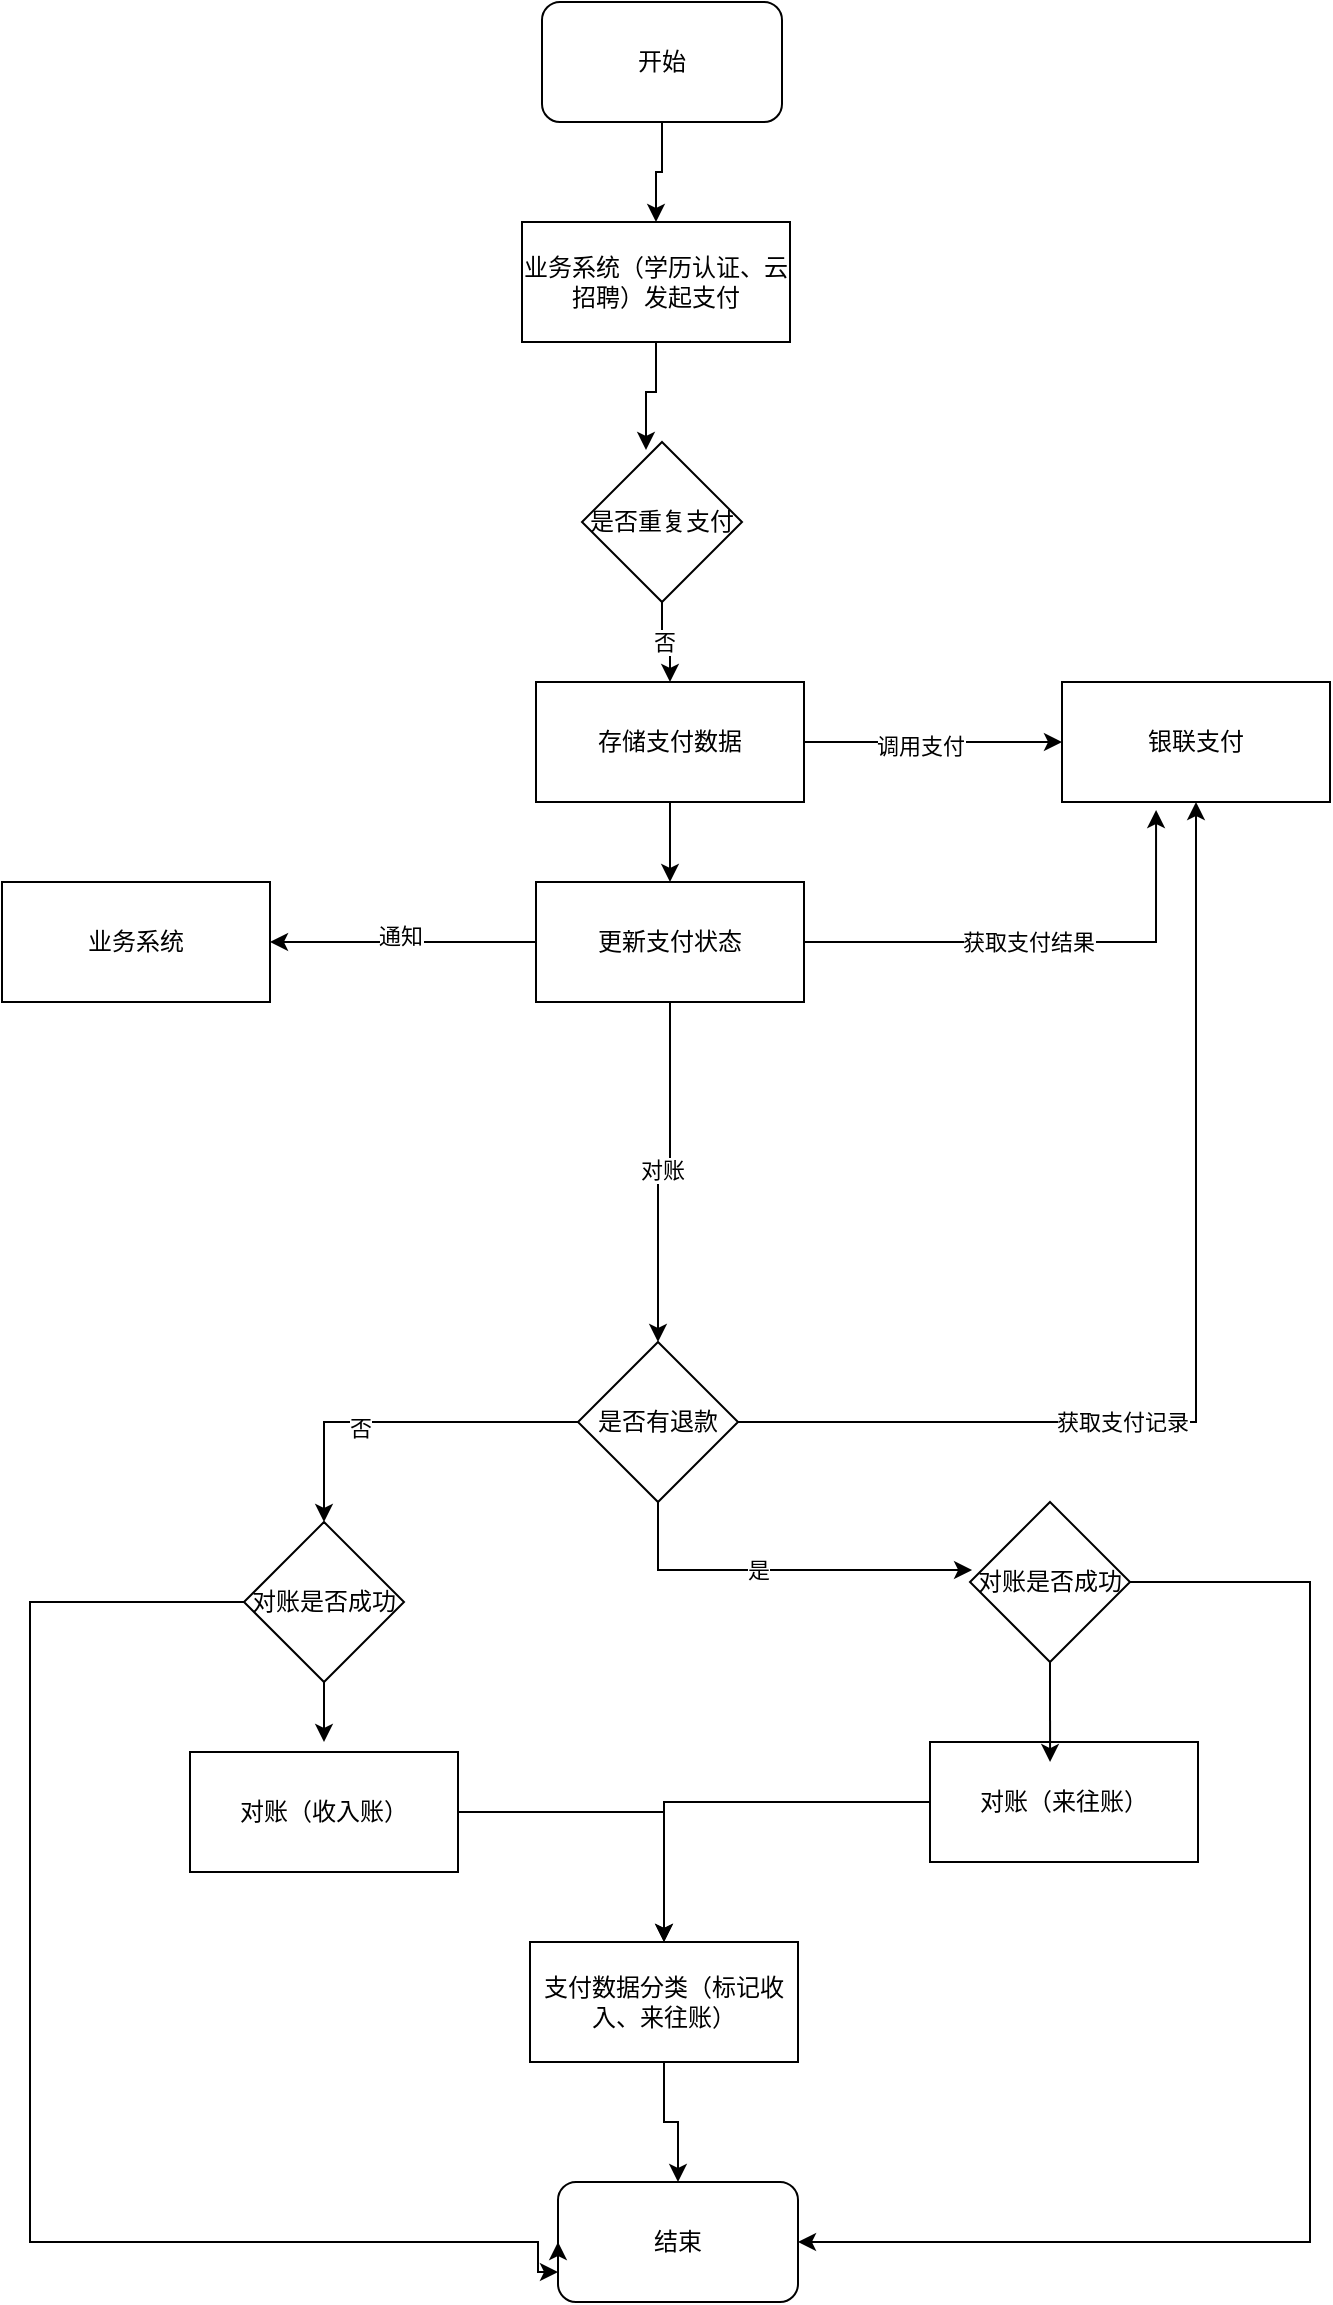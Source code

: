 <mxfile version="24.2.1" type="github">
  <diagram name="第 1 页" id="EwZU2G2gE6JCwP5dEdJQ">
    <mxGraphModel dx="1434" dy="746" grid="1" gridSize="10" guides="1" tooltips="1" connect="1" arrows="1" fold="1" page="1" pageScale="1" pageWidth="827" pageHeight="1169" math="0" shadow="0">
      <root>
        <mxCell id="0" />
        <mxCell id="1" parent="0" />
        <mxCell id="wVVDFKDkn5gD_K5r9pn0-21" style="edgeStyle=orthogonalEdgeStyle;rounded=0;orthogonalLoop=1;jettySize=auto;html=1;entryX=0.5;entryY=0;entryDx=0;entryDy=0;" edge="1" parent="1" source="wVVDFKDkn5gD_K5r9pn0-2" target="wVVDFKDkn5gD_K5r9pn0-3">
          <mxGeometry relative="1" as="geometry" />
        </mxCell>
        <mxCell id="wVVDFKDkn5gD_K5r9pn0-2" value="开始" style="rounded=1;whiteSpace=wrap;html=1;" vertex="1" parent="1">
          <mxGeometry x="350" y="30" width="120" height="60" as="geometry" />
        </mxCell>
        <mxCell id="wVVDFKDkn5gD_K5r9pn0-3" value="业务系统（学历认证、云招聘）发起支付" style="rounded=0;whiteSpace=wrap;html=1;" vertex="1" parent="1">
          <mxGeometry x="340" y="140" width="134" height="60" as="geometry" />
        </mxCell>
        <mxCell id="wVVDFKDkn5gD_K5r9pn0-9" style="edgeStyle=orthogonalEdgeStyle;rounded=0;orthogonalLoop=1;jettySize=auto;html=1;" edge="1" parent="1" source="wVVDFKDkn5gD_K5r9pn0-4" target="wVVDFKDkn5gD_K5r9pn0-5">
          <mxGeometry relative="1" as="geometry" />
        </mxCell>
        <mxCell id="wVVDFKDkn5gD_K5r9pn0-12" value="调用支付" style="edgeLabel;html=1;align=center;verticalAlign=middle;resizable=0;points=[];" vertex="1" connectable="0" parent="wVVDFKDkn5gD_K5r9pn0-9">
          <mxGeometry x="-0.101" y="-2" relative="1" as="geometry">
            <mxPoint as="offset" />
          </mxGeometry>
        </mxCell>
        <mxCell id="wVVDFKDkn5gD_K5r9pn0-23" style="edgeStyle=orthogonalEdgeStyle;rounded=0;orthogonalLoop=1;jettySize=auto;html=1;exitX=0.5;exitY=1;exitDx=0;exitDy=0;entryX=0.5;entryY=0;entryDx=0;entryDy=0;" edge="1" parent="1" source="wVVDFKDkn5gD_K5r9pn0-4" target="wVVDFKDkn5gD_K5r9pn0-10">
          <mxGeometry relative="1" as="geometry" />
        </mxCell>
        <mxCell id="wVVDFKDkn5gD_K5r9pn0-4" value="存储支付数据" style="rounded=0;whiteSpace=wrap;html=1;" vertex="1" parent="1">
          <mxGeometry x="347" y="370" width="134" height="60" as="geometry" />
        </mxCell>
        <mxCell id="wVVDFKDkn5gD_K5r9pn0-5" value="银联支付" style="rounded=0;whiteSpace=wrap;html=1;" vertex="1" parent="1">
          <mxGeometry x="610" y="370" width="134" height="60" as="geometry" />
        </mxCell>
        <mxCell id="wVVDFKDkn5gD_K5r9pn0-7" style="edgeStyle=orthogonalEdgeStyle;rounded=0;orthogonalLoop=1;jettySize=auto;html=1;entryX=0.5;entryY=0;entryDx=0;entryDy=0;" edge="1" parent="1" source="wVVDFKDkn5gD_K5r9pn0-6" target="wVVDFKDkn5gD_K5r9pn0-4">
          <mxGeometry relative="1" as="geometry" />
        </mxCell>
        <mxCell id="wVVDFKDkn5gD_K5r9pn0-8" value="否" style="edgeLabel;html=1;align=center;verticalAlign=middle;resizable=0;points=[];" vertex="1" connectable="0" parent="wVVDFKDkn5gD_K5r9pn0-7">
          <mxGeometry x="-0.12" y="1" relative="1" as="geometry">
            <mxPoint as="offset" />
          </mxGeometry>
        </mxCell>
        <mxCell id="wVVDFKDkn5gD_K5r9pn0-6" value="是否重复支付" style="rhombus;whiteSpace=wrap;html=1;" vertex="1" parent="1">
          <mxGeometry x="370" y="250" width="80" height="80" as="geometry" />
        </mxCell>
        <mxCell id="wVVDFKDkn5gD_K5r9pn0-17" style="edgeStyle=orthogonalEdgeStyle;rounded=0;orthogonalLoop=1;jettySize=auto;html=1;entryX=1;entryY=0.5;entryDx=0;entryDy=0;" edge="1" parent="1" source="wVVDFKDkn5gD_K5r9pn0-10" target="wVVDFKDkn5gD_K5r9pn0-16">
          <mxGeometry relative="1" as="geometry" />
        </mxCell>
        <mxCell id="wVVDFKDkn5gD_K5r9pn0-18" value="通知" style="edgeLabel;html=1;align=center;verticalAlign=middle;resizable=0;points=[];" vertex="1" connectable="0" parent="wVVDFKDkn5gD_K5r9pn0-17">
          <mxGeometry x="0.023" y="-3" relative="1" as="geometry">
            <mxPoint as="offset" />
          </mxGeometry>
        </mxCell>
        <mxCell id="wVVDFKDkn5gD_K5r9pn0-48" style="edgeStyle=orthogonalEdgeStyle;rounded=0;orthogonalLoop=1;jettySize=auto;html=1;" edge="1" parent="1" source="wVVDFKDkn5gD_K5r9pn0-10" target="wVVDFKDkn5gD_K5r9pn0-30">
          <mxGeometry relative="1" as="geometry" />
        </mxCell>
        <mxCell id="wVVDFKDkn5gD_K5r9pn0-49" value="对账" style="edgeLabel;html=1;align=center;verticalAlign=middle;resizable=0;points=[];" vertex="1" connectable="0" parent="wVVDFKDkn5gD_K5r9pn0-48">
          <mxGeometry x="0.011" y="-1" relative="1" as="geometry">
            <mxPoint as="offset" />
          </mxGeometry>
        </mxCell>
        <mxCell id="wVVDFKDkn5gD_K5r9pn0-10" value="更新支付状态" style="rounded=0;whiteSpace=wrap;html=1;" vertex="1" parent="1">
          <mxGeometry x="347" y="470" width="134" height="60" as="geometry" />
        </mxCell>
        <mxCell id="wVVDFKDkn5gD_K5r9pn0-13" style="edgeStyle=orthogonalEdgeStyle;rounded=0;orthogonalLoop=1;jettySize=auto;html=1;entryX=0.351;entryY=1.067;entryDx=0;entryDy=0;entryPerimeter=0;" edge="1" parent="1" source="wVVDFKDkn5gD_K5r9pn0-10" target="wVVDFKDkn5gD_K5r9pn0-5">
          <mxGeometry relative="1" as="geometry" />
        </mxCell>
        <mxCell id="wVVDFKDkn5gD_K5r9pn0-15" value="获取支付结果" style="edgeLabel;html=1;align=center;verticalAlign=middle;resizable=0;points=[];" vertex="1" connectable="0" parent="wVVDFKDkn5gD_K5r9pn0-13">
          <mxGeometry x="-0.074" relative="1" as="geometry">
            <mxPoint as="offset" />
          </mxGeometry>
        </mxCell>
        <mxCell id="wVVDFKDkn5gD_K5r9pn0-16" value="业务系统" style="rounded=0;whiteSpace=wrap;html=1;" vertex="1" parent="1">
          <mxGeometry x="80" y="470" width="134" height="60" as="geometry" />
        </mxCell>
        <mxCell id="wVVDFKDkn5gD_K5r9pn0-25" style="edgeStyle=orthogonalEdgeStyle;rounded=0;orthogonalLoop=1;jettySize=auto;html=1;entryX=0.5;entryY=0;entryDx=0;entryDy=0;" edge="1" parent="1" source="wVVDFKDkn5gD_K5r9pn0-19" target="wVVDFKDkn5gD_K5r9pn0-20">
          <mxGeometry relative="1" as="geometry" />
        </mxCell>
        <mxCell id="wVVDFKDkn5gD_K5r9pn0-19" value="支付数据分类（标记收入、来往账）" style="rounded=0;whiteSpace=wrap;html=1;" vertex="1" parent="1">
          <mxGeometry x="344" y="1000" width="134" height="60" as="geometry" />
        </mxCell>
        <mxCell id="wVVDFKDkn5gD_K5r9pn0-20" value="结束" style="rounded=1;whiteSpace=wrap;html=1;" vertex="1" parent="1">
          <mxGeometry x="358" y="1120" width="120" height="60" as="geometry" />
        </mxCell>
        <mxCell id="wVVDFKDkn5gD_K5r9pn0-22" style="edgeStyle=orthogonalEdgeStyle;rounded=0;orthogonalLoop=1;jettySize=auto;html=1;entryX=0.4;entryY=0.05;entryDx=0;entryDy=0;entryPerimeter=0;" edge="1" parent="1" source="wVVDFKDkn5gD_K5r9pn0-3" target="wVVDFKDkn5gD_K5r9pn0-6">
          <mxGeometry relative="1" as="geometry" />
        </mxCell>
        <mxCell id="wVVDFKDkn5gD_K5r9pn0-28" style="edgeStyle=orthogonalEdgeStyle;rounded=0;orthogonalLoop=1;jettySize=auto;html=1;entryX=0.5;entryY=1;entryDx=0;entryDy=0;exitX=1;exitY=0.5;exitDx=0;exitDy=0;" edge="1" parent="1" source="wVVDFKDkn5gD_K5r9pn0-30" target="wVVDFKDkn5gD_K5r9pn0-5">
          <mxGeometry relative="1" as="geometry">
            <mxPoint x="460" y="640" as="sourcePoint" />
          </mxGeometry>
        </mxCell>
        <mxCell id="wVVDFKDkn5gD_K5r9pn0-29" value="获取支付记录" style="edgeLabel;html=1;align=center;verticalAlign=middle;resizable=0;points=[];" vertex="1" connectable="0" parent="wVVDFKDkn5gD_K5r9pn0-28">
          <mxGeometry x="-0.085" y="-1" relative="1" as="geometry">
            <mxPoint x="-38" y="17" as="offset" />
          </mxGeometry>
        </mxCell>
        <mxCell id="wVVDFKDkn5gD_K5r9pn0-36" style="edgeStyle=orthogonalEdgeStyle;rounded=0;orthogonalLoop=1;jettySize=auto;html=1;entryX=0.5;entryY=0;entryDx=0;entryDy=0;" edge="1" parent="1" source="wVVDFKDkn5gD_K5r9pn0-27" target="wVVDFKDkn5gD_K5r9pn0-19">
          <mxGeometry relative="1" as="geometry" />
        </mxCell>
        <mxCell id="wVVDFKDkn5gD_K5r9pn0-27" value="对账（来往账）" style="rounded=0;whiteSpace=wrap;html=1;" vertex="1" parent="1">
          <mxGeometry x="544" y="900" width="134" height="60" as="geometry" />
        </mxCell>
        <mxCell id="wVVDFKDkn5gD_K5r9pn0-30" value="是否有退款" style="rhombus;whiteSpace=wrap;html=1;" vertex="1" parent="1">
          <mxGeometry x="368" y="700" width="80" height="80" as="geometry" />
        </mxCell>
        <mxCell id="wVVDFKDkn5gD_K5r9pn0-32" style="edgeStyle=orthogonalEdgeStyle;rounded=0;orthogonalLoop=1;jettySize=auto;html=1;exitX=0.5;exitY=1;exitDx=0;exitDy=0;entryX=0.013;entryY=0.425;entryDx=0;entryDy=0;entryPerimeter=0;" edge="1" parent="1" source="wVVDFKDkn5gD_K5r9pn0-30" target="wVVDFKDkn5gD_K5r9pn0-42">
          <mxGeometry relative="1" as="geometry" />
        </mxCell>
        <mxCell id="wVVDFKDkn5gD_K5r9pn0-37" value="是" style="edgeLabel;html=1;align=center;verticalAlign=middle;resizable=0;points=[];" vertex="1" connectable="0" parent="wVVDFKDkn5gD_K5r9pn0-32">
          <mxGeometry x="-0.123" y="1" relative="1" as="geometry">
            <mxPoint y="1" as="offset" />
          </mxGeometry>
        </mxCell>
        <mxCell id="wVVDFKDkn5gD_K5r9pn0-46" style="edgeStyle=orthogonalEdgeStyle;rounded=0;orthogonalLoop=1;jettySize=auto;html=1;" edge="1" parent="1" source="wVVDFKDkn5gD_K5r9pn0-38" target="wVVDFKDkn5gD_K5r9pn0-19">
          <mxGeometry relative="1" as="geometry" />
        </mxCell>
        <mxCell id="wVVDFKDkn5gD_K5r9pn0-38" value="对账（收入账）" style="rounded=0;whiteSpace=wrap;html=1;" vertex="1" parent="1">
          <mxGeometry x="174" y="905" width="134" height="60" as="geometry" />
        </mxCell>
        <mxCell id="wVVDFKDkn5gD_K5r9pn0-39" style="edgeStyle=orthogonalEdgeStyle;rounded=0;orthogonalLoop=1;jettySize=auto;html=1;exitX=0;exitY=0.5;exitDx=0;exitDy=0;entryX=0.5;entryY=0;entryDx=0;entryDy=0;" edge="1" parent="1" source="wVVDFKDkn5gD_K5r9pn0-30" target="wVVDFKDkn5gD_K5r9pn0-41">
          <mxGeometry relative="1" as="geometry" />
        </mxCell>
        <mxCell id="wVVDFKDkn5gD_K5r9pn0-40" value="否" style="edgeLabel;html=1;align=center;verticalAlign=middle;resizable=0;points=[];" vertex="1" connectable="0" parent="wVVDFKDkn5gD_K5r9pn0-39">
          <mxGeometry x="0.24" y="3" relative="1" as="geometry">
            <mxPoint as="offset" />
          </mxGeometry>
        </mxCell>
        <mxCell id="wVVDFKDkn5gD_K5r9pn0-45" style="edgeStyle=orthogonalEdgeStyle;rounded=0;orthogonalLoop=1;jettySize=auto;html=1;exitX=0.5;exitY=1;exitDx=0;exitDy=0;" edge="1" parent="1" source="wVVDFKDkn5gD_K5r9pn0-41">
          <mxGeometry relative="1" as="geometry">
            <mxPoint x="241" y="900" as="targetPoint" />
          </mxGeometry>
        </mxCell>
        <mxCell id="wVVDFKDkn5gD_K5r9pn0-47" style="edgeStyle=orthogonalEdgeStyle;rounded=0;orthogonalLoop=1;jettySize=auto;html=1;entryX=0;entryY=0.75;entryDx=0;entryDy=0;" edge="1" parent="1" source="wVVDFKDkn5gD_K5r9pn0-41" target="wVVDFKDkn5gD_K5r9pn0-20">
          <mxGeometry relative="1" as="geometry">
            <Array as="points">
              <mxPoint x="94" y="830" />
              <mxPoint x="94" y="1150" />
              <mxPoint x="348" y="1150" />
              <mxPoint x="348" y="1165" />
            </Array>
          </mxGeometry>
        </mxCell>
        <mxCell id="wVVDFKDkn5gD_K5r9pn0-41" value="对账是否成功" style="rhombus;whiteSpace=wrap;html=1;" vertex="1" parent="1">
          <mxGeometry x="201" y="790" width="80" height="80" as="geometry" />
        </mxCell>
        <mxCell id="wVVDFKDkn5gD_K5r9pn0-44" style="edgeStyle=orthogonalEdgeStyle;rounded=0;orthogonalLoop=1;jettySize=auto;html=1;entryX=1;entryY=0.5;entryDx=0;entryDy=0;" edge="1" parent="1" source="wVVDFKDkn5gD_K5r9pn0-42" target="wVVDFKDkn5gD_K5r9pn0-20">
          <mxGeometry relative="1" as="geometry">
            <Array as="points">
              <mxPoint x="734" y="820" />
              <mxPoint x="734" y="1150" />
            </Array>
          </mxGeometry>
        </mxCell>
        <mxCell id="wVVDFKDkn5gD_K5r9pn0-42" value="对账是否成功" style="rhombus;whiteSpace=wrap;html=1;" vertex="1" parent="1">
          <mxGeometry x="564" y="780" width="80" height="80" as="geometry" />
        </mxCell>
        <mxCell id="wVVDFKDkn5gD_K5r9pn0-43" style="edgeStyle=orthogonalEdgeStyle;rounded=0;orthogonalLoop=1;jettySize=auto;html=1;exitX=0.5;exitY=1;exitDx=0;exitDy=0;entryX=0.448;entryY=0.167;entryDx=0;entryDy=0;entryPerimeter=0;" edge="1" parent="1" source="wVVDFKDkn5gD_K5r9pn0-42" target="wVVDFKDkn5gD_K5r9pn0-27">
          <mxGeometry relative="1" as="geometry" />
        </mxCell>
        <mxCell id="wVVDFKDkn5gD_K5r9pn0-50" style="edgeStyle=orthogonalEdgeStyle;rounded=0;orthogonalLoop=1;jettySize=auto;html=1;exitX=0;exitY=0.75;exitDx=0;exitDy=0;entryX=0;entryY=0.5;entryDx=0;entryDy=0;" edge="1" parent="1" source="wVVDFKDkn5gD_K5r9pn0-20" target="wVVDFKDkn5gD_K5r9pn0-20">
          <mxGeometry relative="1" as="geometry" />
        </mxCell>
      </root>
    </mxGraphModel>
  </diagram>
</mxfile>

